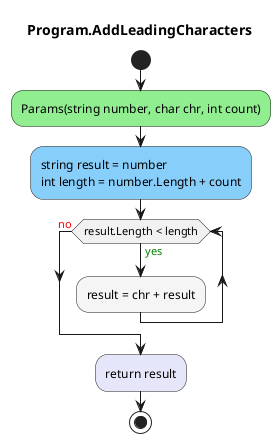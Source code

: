 @startuml Program.AddLeadingCharacters
title Program.AddLeadingCharacters
start
#LightGreen:Params(string number, char chr, int count);
#LightSkyBlue:string result = number
int length = number.Length + count;
while (result.Length < length) is (<color:green>yes)
    #WhiteSmoke:result = chr + result;
endwhile (<color:red>no)
#Lavender:return result;
stop
@enduml

